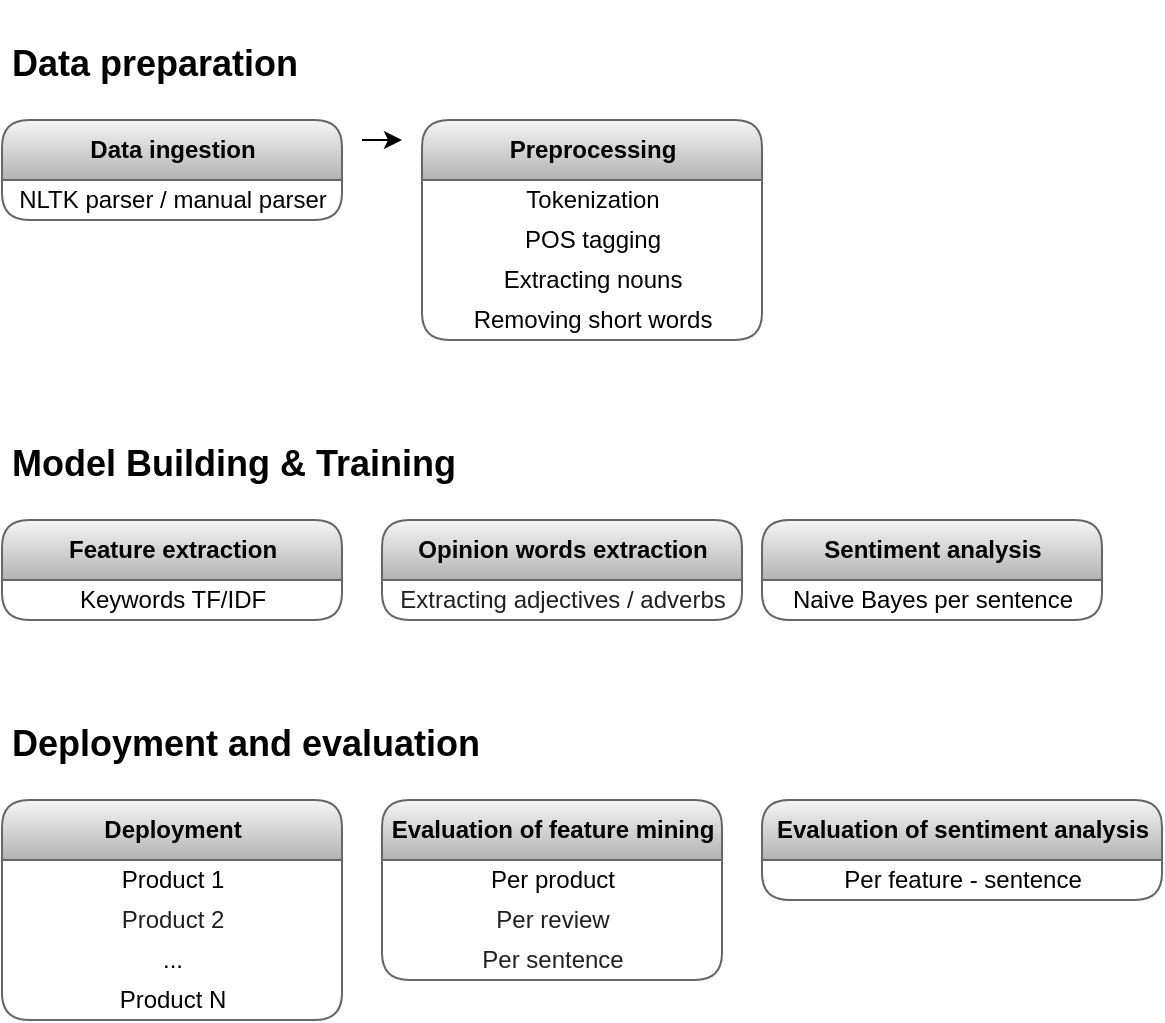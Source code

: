 <mxfile version="14.6.13" type="device"><diagram id="j9dGH-465fvPTQmQZQfq" name="Page-1"><mxGraphModel dx="1106" dy="792" grid="1" gridSize="10" guides="1" tooltips="1" connect="1" arrows="1" fold="1" page="1" pageScale="1" pageWidth="827" pageHeight="1169" math="0" shadow="0"><root><mxCell id="0"/><mxCell id="1" parent="0"/><mxCell id="5DBu9I7f9OHT17AdlLCS-2" value="Data ingestion" style="swimlane;fontStyle=1;align=center;verticalAlign=middle;childLayout=stackLayout;horizontal=1;startSize=30;horizontalStack=0;resizeParent=1;resizeParentMax=0;resizeLast=0;collapsible=0;marginBottom=0;html=1;rounded=1;gradientColor=#b3b3b3;fillColor=#f5f5f5;strokeColor=#666666;fontFamily=Helvetica;fontSize=12;" vertex="1" parent="1"><mxGeometry x="80" y="280" width="170" height="50" as="geometry"/></mxCell><mxCell id="5DBu9I7f9OHT17AdlLCS-3" value="NLTK parser / manual parser" style="text;html=1;align=center;verticalAlign=middle;resizable=0;points=[];autosize=1;strokeColor=none;fontFamily=Helvetica;fontSize=12;" vertex="1" parent="5DBu9I7f9OHT17AdlLCS-2"><mxGeometry y="30" width="170" height="20" as="geometry"/></mxCell><mxCell id="5DBu9I7f9OHT17AdlLCS-4" value="Preprocessing" style="swimlane;fontStyle=1;align=center;verticalAlign=middle;childLayout=stackLayout;horizontal=1;startSize=30;horizontalStack=0;resizeParent=1;resizeParentMax=0;resizeLast=0;collapsible=0;marginBottom=0;html=1;rounded=1;gradientColor=#b3b3b3;fillColor=#f5f5f5;strokeColor=#666666;fontFamily=Helvetica;fontSize=12;" vertex="1" parent="1"><mxGeometry x="290" y="280" width="170" height="110" as="geometry"/></mxCell><mxCell id="5DBu9I7f9OHT17AdlLCS-5" value="Tokenization" style="text;html=1;align=center;verticalAlign=middle;resizable=0;points=[];autosize=1;strokeColor=none;fontFamily=Helvetica;fontSize=12;" vertex="1" parent="5DBu9I7f9OHT17AdlLCS-4"><mxGeometry y="30" width="170" height="20" as="geometry"/></mxCell><mxCell id="5DBu9I7f9OHT17AdlLCS-6" value="POS tagging" style="text;html=1;align=center;verticalAlign=middle;resizable=0;points=[];autosize=1;strokeColor=none;fontFamily=Helvetica;fontSize=12;" vertex="1" parent="5DBu9I7f9OHT17AdlLCS-4"><mxGeometry y="50" width="170" height="20" as="geometry"/></mxCell><mxCell id="5DBu9I7f9OHT17AdlLCS-35" value="Extracting nouns" style="text;html=1;align=center;verticalAlign=middle;resizable=0;points=[];autosize=1;strokeColor=none;fontFamily=Helvetica;fontSize=12;" vertex="1" parent="5DBu9I7f9OHT17AdlLCS-4"><mxGeometry y="70" width="170" height="20" as="geometry"/></mxCell><mxCell id="5DBu9I7f9OHT17AdlLCS-10" value="Removing short words" style="text;html=1;align=center;verticalAlign=middle;resizable=0;points=[];autosize=1;strokeColor=none;fontFamily=Helvetica;fontSize=12;" vertex="1" parent="5DBu9I7f9OHT17AdlLCS-4"><mxGeometry y="90" width="170" height="20" as="geometry"/></mxCell><mxCell id="5DBu9I7f9OHT17AdlLCS-11" value="Feature extraction" style="swimlane;fontStyle=1;align=center;verticalAlign=middle;childLayout=stackLayout;horizontal=1;startSize=30;horizontalStack=0;resizeParent=1;resizeParentMax=0;resizeLast=0;collapsible=0;marginBottom=0;html=1;rounded=1;gradientColor=#b3b3b3;fillColor=#f5f5f5;strokeColor=#666666;fontFamily=Helvetica;fontSize=12;" vertex="1" parent="1"><mxGeometry x="80" y="480" width="170" height="50" as="geometry"/></mxCell><mxCell id="5DBu9I7f9OHT17AdlLCS-12" value="Keywords TF/IDF" style="text;html=1;align=center;verticalAlign=middle;resizable=0;points=[];autosize=1;strokeColor=none;fontFamily=Helvetica;fontSize=12;" vertex="1" parent="5DBu9I7f9OHT17AdlLCS-11"><mxGeometry y="30" width="170" height="20" as="geometry"/></mxCell><mxCell id="5DBu9I7f9OHT17AdlLCS-16" value="Opinion words extraction" style="swimlane;fontStyle=1;align=center;verticalAlign=middle;childLayout=stackLayout;horizontal=1;startSize=30;horizontalStack=0;resizeParent=1;resizeParentMax=0;resizeLast=0;collapsible=0;marginBottom=0;html=1;rounded=1;gradientColor=#b3b3b3;fillColor=#f5f5f5;strokeColor=#666666;fontFamily=Helvetica;fontSize=12;" vertex="1" parent="1"><mxGeometry x="270" y="480" width="180" height="50" as="geometry"/></mxCell><mxCell id="5DBu9I7f9OHT17AdlLCS-18" value="&lt;span style=&quot;color: rgb(32 , 33 , 34) ; font-size: 12px ; background-color: rgb(255 , 255 , 255)&quot;&gt;Extracting adjectives / adverbs&lt;/span&gt;" style="text;html=1;align=center;verticalAlign=middle;resizable=0;points=[];autosize=1;strokeColor=none;fontFamily=Helvetica;fontSize=12;" vertex="1" parent="5DBu9I7f9OHT17AdlLCS-16"><mxGeometry y="30" width="180" height="20" as="geometry"/></mxCell><mxCell id="5DBu9I7f9OHT17AdlLCS-19" value="Sentiment analysis" style="swimlane;fontStyle=1;align=center;verticalAlign=middle;childLayout=stackLayout;horizontal=1;startSize=30;horizontalStack=0;resizeParent=1;resizeParentMax=0;resizeLast=0;collapsible=0;marginBottom=0;html=1;rounded=1;gradientColor=#b3b3b3;fillColor=#f5f5f5;strokeColor=#666666;fontFamily=Helvetica;fontSize=12;" vertex="1" parent="1"><mxGeometry x="460" y="480" width="170" height="50" as="geometry"/></mxCell><mxCell id="5DBu9I7f9OHT17AdlLCS-20" value="Naive Bayes per sentence" style="text;html=1;align=center;verticalAlign=middle;resizable=0;points=[];autosize=1;strokeColor=none;fontFamily=Helvetica;fontSize=12;" vertex="1" parent="5DBu9I7f9OHT17AdlLCS-19"><mxGeometry y="30" width="170" height="20" as="geometry"/></mxCell><mxCell id="5DBu9I7f9OHT17AdlLCS-21" value="Deployment" style="swimlane;fontStyle=1;align=center;verticalAlign=middle;childLayout=stackLayout;horizontal=1;startSize=30;horizontalStack=0;resizeParent=1;resizeParentMax=0;resizeLast=0;collapsible=0;marginBottom=0;html=1;rounded=1;gradientColor=#b3b3b3;fillColor=#f5f5f5;strokeColor=#666666;fontFamily=Helvetica;fontSize=12;" vertex="1" parent="1"><mxGeometry x="80" y="620" width="170" height="110" as="geometry"/></mxCell><mxCell id="5DBu9I7f9OHT17AdlLCS-22" value="Product 1" style="text;html=1;align=center;verticalAlign=middle;resizable=0;points=[];autosize=1;strokeColor=none;fontFamily=Helvetica;fontSize=12;" vertex="1" parent="5DBu9I7f9OHT17AdlLCS-21"><mxGeometry y="30" width="170" height="20" as="geometry"/></mxCell><mxCell id="5DBu9I7f9OHT17AdlLCS-23" value="&lt;span style=&quot;color: rgb(32 , 33 , 34) ; font-size: 12px ; background-color: rgb(255 , 255 , 255)&quot;&gt;Product 2&lt;/span&gt;" style="text;html=1;align=center;verticalAlign=middle;resizable=0;points=[];autosize=1;strokeColor=none;fontFamily=Helvetica;fontSize=12;" vertex="1" parent="5DBu9I7f9OHT17AdlLCS-21"><mxGeometry y="50" width="170" height="20" as="geometry"/></mxCell><mxCell id="5DBu9I7f9OHT17AdlLCS-24" value="..." style="text;html=1;align=center;verticalAlign=middle;resizable=0;points=[];autosize=1;strokeColor=none;fontFamily=Helvetica;fontSize=12;" vertex="1" parent="5DBu9I7f9OHT17AdlLCS-21"><mxGeometry y="70" width="170" height="20" as="geometry"/></mxCell><mxCell id="5DBu9I7f9OHT17AdlLCS-25" value="Product N" style="text;html=1;align=center;verticalAlign=middle;resizable=0;points=[];autosize=1;strokeColor=none;fontFamily=Helvetica;fontSize=12;" vertex="1" parent="5DBu9I7f9OHT17AdlLCS-21"><mxGeometry y="90" width="170" height="20" as="geometry"/></mxCell><mxCell id="5DBu9I7f9OHT17AdlLCS-26" value="Evaluation of feature mining" style="swimlane;fontStyle=1;align=center;verticalAlign=middle;childLayout=stackLayout;horizontal=1;startSize=30;horizontalStack=0;resizeParent=1;resizeParentMax=0;resizeLast=0;collapsible=0;marginBottom=0;html=1;rounded=1;gradientColor=#b3b3b3;fillColor=#f5f5f5;strokeColor=#666666;fontFamily=Helvetica;fontSize=12;" vertex="1" parent="1"><mxGeometry x="270" y="620" width="170" height="90" as="geometry"/></mxCell><mxCell id="5DBu9I7f9OHT17AdlLCS-27" value="Per product" style="text;html=1;align=center;verticalAlign=middle;resizable=0;points=[];autosize=1;strokeColor=none;fontFamily=Helvetica;fontSize=12;" vertex="1" parent="5DBu9I7f9OHT17AdlLCS-26"><mxGeometry y="30" width="170" height="20" as="geometry"/></mxCell><mxCell id="5DBu9I7f9OHT17AdlLCS-28" value="&lt;span style=&quot;color: rgb(32 , 33 , 34) ; font-size: 12px ; background-color: rgb(255 , 255 , 255)&quot;&gt;Per review&lt;/span&gt;" style="text;html=1;align=center;verticalAlign=middle;resizable=0;points=[];autosize=1;strokeColor=none;fontFamily=Helvetica;fontSize=12;" vertex="1" parent="5DBu9I7f9OHT17AdlLCS-26"><mxGeometry y="50" width="170" height="20" as="geometry"/></mxCell><mxCell id="5DBu9I7f9OHT17AdlLCS-29" value="&lt;span style=&quot;color: rgb(32 , 33 , 34) ; font-size: 12px ; background-color: rgb(255 , 255 , 255)&quot;&gt;Per sentence&lt;/span&gt;" style="text;html=1;align=center;verticalAlign=middle;resizable=0;points=[];autosize=1;strokeColor=none;fontFamily=Helvetica;fontSize=12;" vertex="1" parent="5DBu9I7f9OHT17AdlLCS-26"><mxGeometry y="70" width="170" height="20" as="geometry"/></mxCell><mxCell id="5DBu9I7f9OHT17AdlLCS-30" value="Evaluation of sentiment analysis" style="swimlane;fontStyle=1;align=center;verticalAlign=middle;childLayout=stackLayout;horizontal=1;startSize=30;horizontalStack=0;resizeParent=1;resizeParentMax=0;resizeLast=0;collapsible=0;marginBottom=0;html=1;rounded=1;gradientColor=#b3b3b3;fillColor=#f5f5f5;strokeColor=#666666;fontFamily=Helvetica;fontSize=12;" vertex="1" parent="1"><mxGeometry x="460" y="620" width="200" height="50" as="geometry"/></mxCell><mxCell id="5DBu9I7f9OHT17AdlLCS-31" value="Per feature - sentence" style="text;html=1;align=center;verticalAlign=middle;resizable=0;points=[];autosize=1;strokeColor=none;fontFamily=Helvetica;fontSize=12;" vertex="1" parent="5DBu9I7f9OHT17AdlLCS-30"><mxGeometry y="30" width="200" height="20" as="geometry"/></mxCell><mxCell id="5DBu9I7f9OHT17AdlLCS-38" style="edgeStyle=orthogonalEdgeStyle;rounded=0;orthogonalLoop=1;jettySize=auto;html=1;exitX=1;exitY=0.5;exitDx=0;exitDy=0;" edge="1" parent="1" source="5DBu9I7f9OHT17AdlLCS-32"><mxGeometry relative="1" as="geometry"><mxPoint x="280" y="290" as="targetPoint"/></mxGeometry></mxCell><mxCell id="5DBu9I7f9OHT17AdlLCS-32" value="&lt;h1&gt;&lt;font style=&quot;font-size: 18px&quot;&gt;Data preparation&lt;/font&gt;&lt;/h1&gt;" style="text;html=1;strokeColor=none;fillColor=none;spacing=5;spacingTop=-20;whiteSpace=wrap;overflow=hidden;rounded=0;fontFamily=Helvetica;fontSize=12;" vertex="1" parent="1"><mxGeometry x="80" y="230" width="180" height="120" as="geometry"/></mxCell><mxCell id="5DBu9I7f9OHT17AdlLCS-33" value="&lt;h1&gt;&lt;font style=&quot;font-size: 18px&quot;&gt;Model Building &amp;amp; Training&lt;/font&gt;&lt;/h1&gt;" style="text;html=1;strokeColor=none;fillColor=none;spacing=5;spacingTop=-20;whiteSpace=wrap;overflow=hidden;rounded=0;fontFamily=Helvetica;fontSize=12;" vertex="1" parent="1"><mxGeometry x="80" y="430" width="300" height="40" as="geometry"/></mxCell><mxCell id="5DBu9I7f9OHT17AdlLCS-34" value="&lt;h1&gt;&lt;font style=&quot;font-size: 18px&quot;&gt;Deployment and evaluation&lt;/font&gt;&lt;/h1&gt;" style="text;html=1;strokeColor=none;fillColor=none;spacing=5;spacingTop=-20;whiteSpace=wrap;overflow=hidden;rounded=0;fontFamily=Helvetica;fontSize=12;" vertex="1" parent="1"><mxGeometry x="80" y="570" width="300" height="90" as="geometry"/></mxCell></root></mxGraphModel></diagram></mxfile>